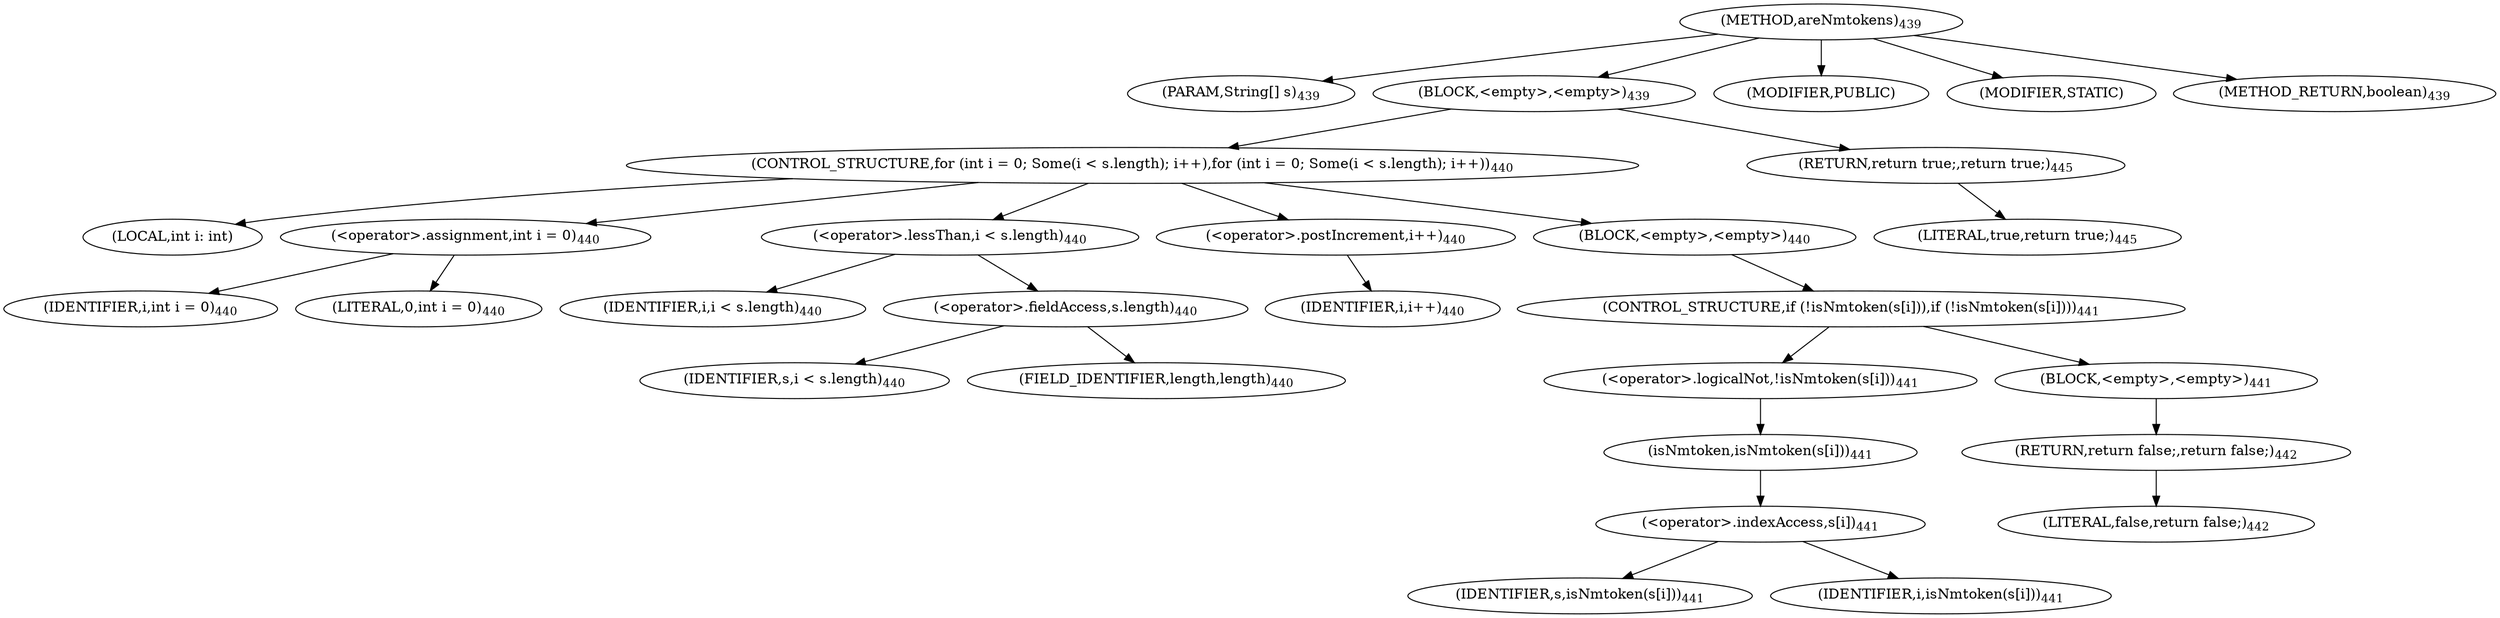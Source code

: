 digraph "areNmtokens" {  
"1097" [label = <(METHOD,areNmtokens)<SUB>439</SUB>> ]
"1098" [label = <(PARAM,String[] s)<SUB>439</SUB>> ]
"1099" [label = <(BLOCK,&lt;empty&gt;,&lt;empty&gt;)<SUB>439</SUB>> ]
"1100" [label = <(CONTROL_STRUCTURE,for (int i = 0; Some(i &lt; s.length); i++),for (int i = 0; Some(i &lt; s.length); i++))<SUB>440</SUB>> ]
"1101" [label = <(LOCAL,int i: int)> ]
"1102" [label = <(&lt;operator&gt;.assignment,int i = 0)<SUB>440</SUB>> ]
"1103" [label = <(IDENTIFIER,i,int i = 0)<SUB>440</SUB>> ]
"1104" [label = <(LITERAL,0,int i = 0)<SUB>440</SUB>> ]
"1105" [label = <(&lt;operator&gt;.lessThan,i &lt; s.length)<SUB>440</SUB>> ]
"1106" [label = <(IDENTIFIER,i,i &lt; s.length)<SUB>440</SUB>> ]
"1107" [label = <(&lt;operator&gt;.fieldAccess,s.length)<SUB>440</SUB>> ]
"1108" [label = <(IDENTIFIER,s,i &lt; s.length)<SUB>440</SUB>> ]
"1109" [label = <(FIELD_IDENTIFIER,length,length)<SUB>440</SUB>> ]
"1110" [label = <(&lt;operator&gt;.postIncrement,i++)<SUB>440</SUB>> ]
"1111" [label = <(IDENTIFIER,i,i++)<SUB>440</SUB>> ]
"1112" [label = <(BLOCK,&lt;empty&gt;,&lt;empty&gt;)<SUB>440</SUB>> ]
"1113" [label = <(CONTROL_STRUCTURE,if (!isNmtoken(s[i])),if (!isNmtoken(s[i])))<SUB>441</SUB>> ]
"1114" [label = <(&lt;operator&gt;.logicalNot,!isNmtoken(s[i]))<SUB>441</SUB>> ]
"1115" [label = <(isNmtoken,isNmtoken(s[i]))<SUB>441</SUB>> ]
"1116" [label = <(&lt;operator&gt;.indexAccess,s[i])<SUB>441</SUB>> ]
"1117" [label = <(IDENTIFIER,s,isNmtoken(s[i]))<SUB>441</SUB>> ]
"1118" [label = <(IDENTIFIER,i,isNmtoken(s[i]))<SUB>441</SUB>> ]
"1119" [label = <(BLOCK,&lt;empty&gt;,&lt;empty&gt;)<SUB>441</SUB>> ]
"1120" [label = <(RETURN,return false;,return false;)<SUB>442</SUB>> ]
"1121" [label = <(LITERAL,false,return false;)<SUB>442</SUB>> ]
"1122" [label = <(RETURN,return true;,return true;)<SUB>445</SUB>> ]
"1123" [label = <(LITERAL,true,return true;)<SUB>445</SUB>> ]
"1124" [label = <(MODIFIER,PUBLIC)> ]
"1125" [label = <(MODIFIER,STATIC)> ]
"1126" [label = <(METHOD_RETURN,boolean)<SUB>439</SUB>> ]
  "1097" -> "1098" 
  "1097" -> "1099" 
  "1097" -> "1124" 
  "1097" -> "1125" 
  "1097" -> "1126" 
  "1099" -> "1100" 
  "1099" -> "1122" 
  "1100" -> "1101" 
  "1100" -> "1102" 
  "1100" -> "1105" 
  "1100" -> "1110" 
  "1100" -> "1112" 
  "1102" -> "1103" 
  "1102" -> "1104" 
  "1105" -> "1106" 
  "1105" -> "1107" 
  "1107" -> "1108" 
  "1107" -> "1109" 
  "1110" -> "1111" 
  "1112" -> "1113" 
  "1113" -> "1114" 
  "1113" -> "1119" 
  "1114" -> "1115" 
  "1115" -> "1116" 
  "1116" -> "1117" 
  "1116" -> "1118" 
  "1119" -> "1120" 
  "1120" -> "1121" 
  "1122" -> "1123" 
}
